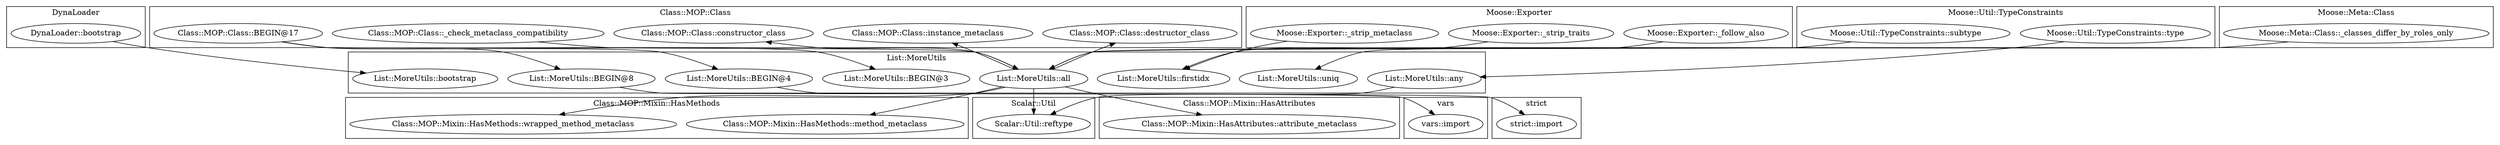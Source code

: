 digraph {
graph [overlap=false]
subgraph cluster_DynaLoader {
	label="DynaLoader";
	"DynaLoader::bootstrap";
}
subgraph cluster_List_MoreUtils {
	label="List::MoreUtils";
	"List::MoreUtils::all";
	"List::MoreUtils::BEGIN@8";
	"List::MoreUtils::bootstrap";
	"List::MoreUtils::BEGIN@4";
	"List::MoreUtils::uniq";
	"List::MoreUtils::BEGIN@3";
	"List::MoreUtils::any";
	"List::MoreUtils::firstidx";
}
subgraph cluster_vars {
	label="vars";
	"vars::import";
}
subgraph cluster_Moose_Exporter {
	label="Moose::Exporter";
	"Moose::Exporter::_follow_also";
	"Moose::Exporter::_strip_traits";
	"Moose::Exporter::_strip_metaclass";
}
subgraph cluster_strict {
	label="strict";
	"strict::import";
}
subgraph cluster_Class_MOP_Class {
	label="Class::MOP::Class";
	"Class::MOP::Class::_check_metaclass_compatibility";
	"Class::MOP::Class::destructor_class";
	"Class::MOP::Class::instance_metaclass";
	"Class::MOP::Class::BEGIN@17";
	"Class::MOP::Class::constructor_class";
}
subgraph cluster_Class_MOP_Mixin_HasMethods {
	label="Class::MOP::Mixin::HasMethods";
	"Class::MOP::Mixin::HasMethods::method_metaclass";
	"Class::MOP::Mixin::HasMethods::wrapped_method_metaclass";
}
subgraph cluster_Moose_Util_TypeConstraints {
	label="Moose::Util::TypeConstraints";
	"Moose::Util::TypeConstraints::subtype";
	"Moose::Util::TypeConstraints::type";
}
subgraph cluster_Scalar_Util {
	label="Scalar::Util";
	"Scalar::Util::reftype";
}
subgraph cluster_Moose_Meta_Class {
	label="Moose::Meta::Class";
	"Moose::Meta::Class::_classes_differ_by_roles_only";
}
subgraph cluster_Class_MOP_Mixin_HasAttributes {
	label="Class::MOP::Mixin::HasAttributes";
	"Class::MOP::Mixin::HasAttributes::attribute_metaclass";
}
"List::MoreUtils::all" -> "Class::MOP::Class::instance_metaclass";
"List::MoreUtils::all" -> "Class::MOP::Mixin::HasMethods::method_metaclass";
"List::MoreUtils::all" -> "Class::MOP::Mixin::HasMethods::wrapped_method_metaclass";
"Moose::Exporter::_follow_also" -> "List::MoreUtils::uniq";
"Moose::Exporter::_strip_traits" -> "List::MoreUtils::firstidx";
"Moose::Exporter::_strip_metaclass" -> "List::MoreUtils::firstidx";
"List::MoreUtils::BEGIN@8" -> "vars::import";
"List::MoreUtils::all" -> "Class::MOP::Mixin::HasAttributes::attribute_metaclass";
"List::MoreUtils::BEGIN@4" -> "strict::import";
"Class::MOP::Class::BEGIN@17" -> "List::MoreUtils::BEGIN@4";
"List::MoreUtils::all" -> "Class::MOP::Class::destructor_class";
"Class::MOP::Class::BEGIN@17" -> "List::MoreUtils::BEGIN@8";
"List::MoreUtils::all" -> "Scalar::Util::reftype";
"List::MoreUtils::any" -> "Scalar::Util::reftype";
"DynaLoader::bootstrap" -> "List::MoreUtils::bootstrap";
"List::MoreUtils::all" -> "Class::MOP::Class::constructor_class";
"Class::MOP::Class::_check_metaclass_compatibility" -> "List::MoreUtils::all";
"Moose::Util::TypeConstraints::subtype" -> "List::MoreUtils::all";
"Moose::Meta::Class::_classes_differ_by_roles_only" -> "List::MoreUtils::all";
"Moose::Util::TypeConstraints::type" -> "List::MoreUtils::any";
"Class::MOP::Class::BEGIN@17" -> "List::MoreUtils::BEGIN@3";
}
